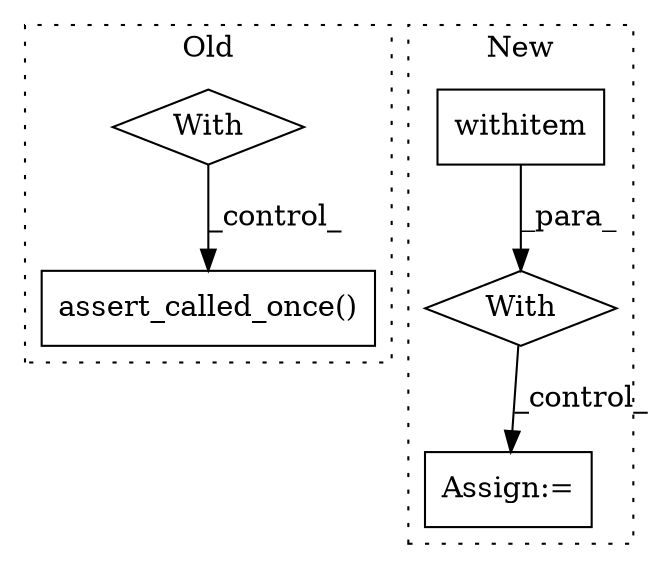 digraph G {
subgraph cluster0 {
1 [label="assert_called_once()" a="75" s="16469" l="43" shape="box"];
3 [label="With" a="39" s="16246,16256" l="5,108" shape="diamond"];
label = "Old";
style="dotted";
}
subgraph cluster1 {
2 [label="With" a="39" s="21371,21381" l="5,111" shape="diamond"];
4 [label="withitem" a="49" s="21376" l="5" shape="box"];
5 [label="Assign:=" a="68" s="21738" l="3" shape="box"];
label = "New";
style="dotted";
}
2 -> 5 [label="_control_"];
3 -> 1 [label="_control_"];
4 -> 2 [label="_para_"];
}